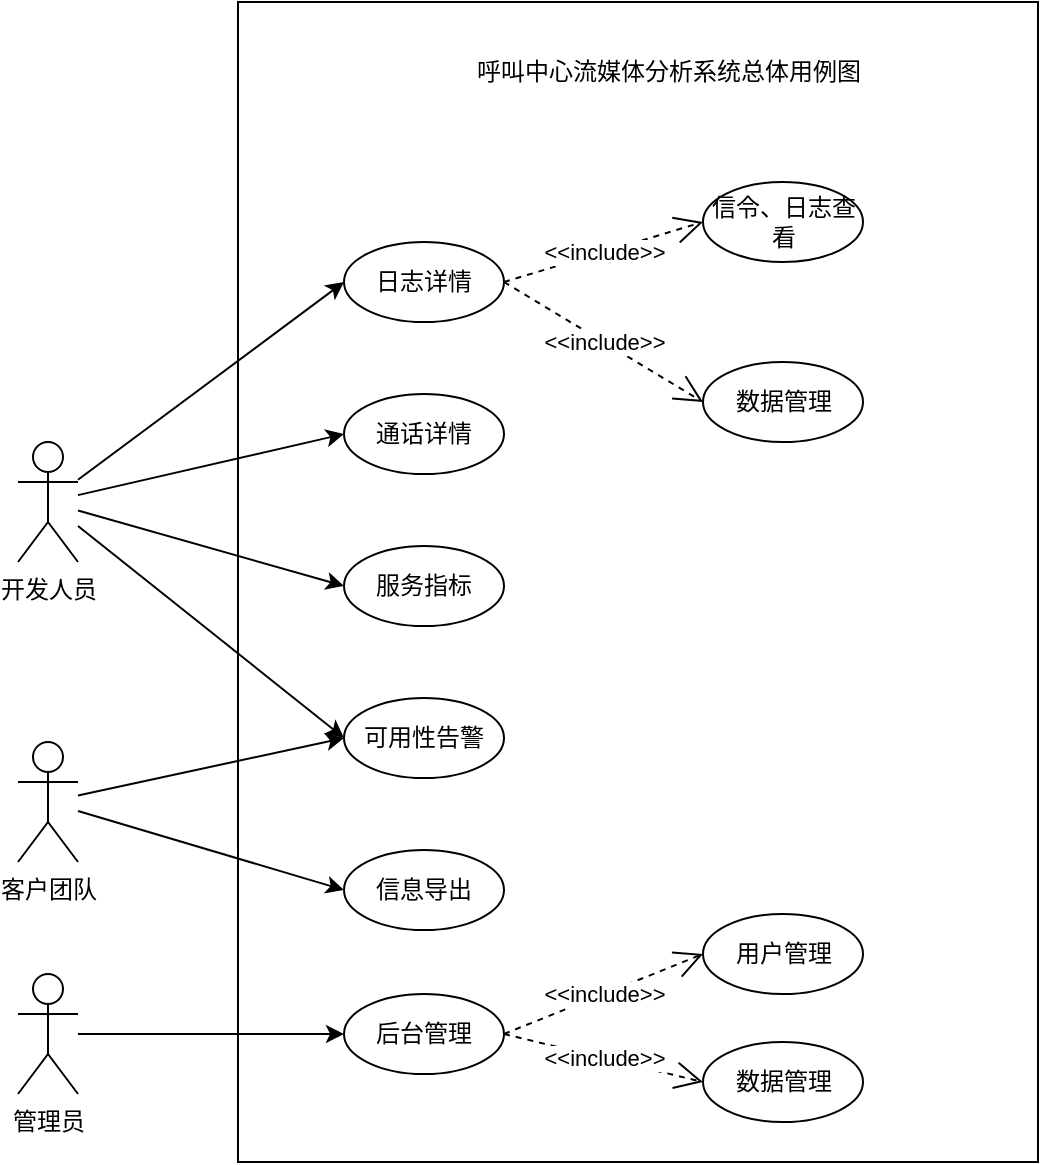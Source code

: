 <mxfile version="21.5.0" type="github">
  <diagram name="第 1 页" id="dLV8B7PmB_Wfx-uJp1rL">
    <mxGraphModel dx="1304" dy="692" grid="1" gridSize="10" guides="1" tooltips="1" connect="1" arrows="1" fold="1" page="1" pageScale="1" pageWidth="850" pageHeight="1100" math="0" shadow="0">
      <root>
        <mxCell id="0" />
        <mxCell id="1" parent="0" />
        <mxCell id="XAlhHjTypL2_oyEzdXbm-8" value="" style="rounded=0;whiteSpace=wrap;html=1;" vertex="1" parent="1">
          <mxGeometry x="360" y="30" width="400" height="580" as="geometry" />
        </mxCell>
        <mxCell id="XAlhHjTypL2_oyEzdXbm-36" style="rounded=0;orthogonalLoop=1;jettySize=auto;html=1;entryX=0;entryY=0.5;entryDx=0;entryDy=0;" edge="1" parent="1" source="XAlhHjTypL2_oyEzdXbm-1" target="XAlhHjTypL2_oyEzdXbm-11">
          <mxGeometry relative="1" as="geometry" />
        </mxCell>
        <mxCell id="XAlhHjTypL2_oyEzdXbm-37" style="rounded=0;orthogonalLoop=1;jettySize=auto;html=1;entryX=0;entryY=0.5;entryDx=0;entryDy=0;" edge="1" parent="1" source="XAlhHjTypL2_oyEzdXbm-1" target="XAlhHjTypL2_oyEzdXbm-9">
          <mxGeometry relative="1" as="geometry" />
        </mxCell>
        <mxCell id="XAlhHjTypL2_oyEzdXbm-38" value="" style="rounded=0;orthogonalLoop=1;jettySize=auto;html=1;entryX=0;entryY=0.5;entryDx=0;entryDy=0;" edge="1" parent="1" source="XAlhHjTypL2_oyEzdXbm-1" target="XAlhHjTypL2_oyEzdXbm-12">
          <mxGeometry relative="1" as="geometry" />
        </mxCell>
        <mxCell id="XAlhHjTypL2_oyEzdXbm-39" style="rounded=0;orthogonalLoop=1;jettySize=auto;html=1;entryX=0;entryY=0.5;entryDx=0;entryDy=0;" edge="1" parent="1" source="XAlhHjTypL2_oyEzdXbm-1" target="XAlhHjTypL2_oyEzdXbm-13">
          <mxGeometry relative="1" as="geometry" />
        </mxCell>
        <mxCell id="XAlhHjTypL2_oyEzdXbm-1" value="开发人员" style="shape=umlActor;verticalLabelPosition=bottom;verticalAlign=top;html=1;outlineConnect=0;" vertex="1" parent="1">
          <mxGeometry x="250" y="250" width="30" height="60" as="geometry" />
        </mxCell>
        <mxCell id="XAlhHjTypL2_oyEzdXbm-40" style="rounded=0;orthogonalLoop=1;jettySize=auto;html=1;entryX=0;entryY=0.5;entryDx=0;entryDy=0;" edge="1" parent="1" source="XAlhHjTypL2_oyEzdXbm-6" target="XAlhHjTypL2_oyEzdXbm-14">
          <mxGeometry relative="1" as="geometry" />
        </mxCell>
        <mxCell id="XAlhHjTypL2_oyEzdXbm-6" value="管理员" style="shape=umlActor;verticalLabelPosition=bottom;verticalAlign=top;html=1;outlineConnect=0;" vertex="1" parent="1">
          <mxGeometry x="250" y="516" width="30" height="60" as="geometry" />
        </mxCell>
        <mxCell id="XAlhHjTypL2_oyEzdXbm-9" value="通话详情" style="ellipse;whiteSpace=wrap;html=1;movable=1;resizable=1;rotatable=1;deletable=1;editable=1;locked=0;connectable=1;" vertex="1" parent="1">
          <mxGeometry x="413" y="226" width="80" height="40" as="geometry" />
        </mxCell>
        <mxCell id="XAlhHjTypL2_oyEzdXbm-41" style="rounded=0;orthogonalLoop=1;jettySize=auto;html=1;entryX=0;entryY=0.5;entryDx=0;entryDy=0;" edge="1" parent="1" source="XAlhHjTypL2_oyEzdXbm-10" target="XAlhHjTypL2_oyEzdXbm-19">
          <mxGeometry relative="1" as="geometry" />
        </mxCell>
        <mxCell id="XAlhHjTypL2_oyEzdXbm-42" style="rounded=0;orthogonalLoop=1;jettySize=auto;html=1;entryX=0;entryY=0.5;entryDx=0;entryDy=0;" edge="1" parent="1" source="XAlhHjTypL2_oyEzdXbm-10" target="XAlhHjTypL2_oyEzdXbm-13">
          <mxGeometry relative="1" as="geometry" />
        </mxCell>
        <mxCell id="XAlhHjTypL2_oyEzdXbm-10" value="客户团队" style="shape=umlActor;verticalLabelPosition=bottom;verticalAlign=top;html=1;outlineConnect=0;" vertex="1" parent="1">
          <mxGeometry x="250" y="400" width="30" height="60" as="geometry" />
        </mxCell>
        <mxCell id="XAlhHjTypL2_oyEzdXbm-11" value="日志详情" style="ellipse;whiteSpace=wrap;html=1;movable=1;resizable=1;rotatable=1;deletable=1;editable=1;locked=0;connectable=1;" vertex="1" parent="1">
          <mxGeometry x="413" y="150" width="80" height="40" as="geometry" />
        </mxCell>
        <mxCell id="XAlhHjTypL2_oyEzdXbm-12" value="服务指标" style="ellipse;whiteSpace=wrap;html=1;movable=1;resizable=1;rotatable=1;deletable=1;editable=1;locked=0;connectable=1;" vertex="1" parent="1">
          <mxGeometry x="413" y="302" width="80" height="40" as="geometry" />
        </mxCell>
        <mxCell id="XAlhHjTypL2_oyEzdXbm-13" value="可用性告警" style="ellipse;whiteSpace=wrap;html=1;movable=1;resizable=1;rotatable=1;deletable=1;editable=1;locked=0;connectable=1;" vertex="1" parent="1">
          <mxGeometry x="413" y="378" width="80" height="40" as="geometry" />
        </mxCell>
        <mxCell id="XAlhHjTypL2_oyEzdXbm-14" value="后台管理" style="ellipse;whiteSpace=wrap;html=1;movable=1;resizable=1;rotatable=1;deletable=1;editable=1;locked=0;connectable=1;" vertex="1" parent="1">
          <mxGeometry x="413" y="526" width="80" height="40" as="geometry" />
        </mxCell>
        <mxCell id="XAlhHjTypL2_oyEzdXbm-15" value="信令、日志查看" style="ellipse;whiteSpace=wrap;html=1;" vertex="1" parent="1">
          <mxGeometry x="592.5" y="120" width="80" height="40" as="geometry" />
        </mxCell>
        <mxCell id="XAlhHjTypL2_oyEzdXbm-19" value="信息导出" style="ellipse;whiteSpace=wrap;html=1;movable=1;resizable=1;rotatable=1;deletable=1;editable=1;locked=0;connectable=1;" vertex="1" parent="1">
          <mxGeometry x="413" y="454" width="80" height="40" as="geometry" />
        </mxCell>
        <mxCell id="XAlhHjTypL2_oyEzdXbm-20" value="数据管理" style="ellipse;whiteSpace=wrap;html=1;" vertex="1" parent="1">
          <mxGeometry x="592.5" y="210" width="80" height="40" as="geometry" />
        </mxCell>
        <mxCell id="XAlhHjTypL2_oyEzdXbm-22" value="呼叫中心流媒体分析系统总体用例图" style="text;html=1;strokeColor=none;fillColor=none;align=center;verticalAlign=middle;whiteSpace=wrap;rounded=0;" vertex="1" parent="1">
          <mxGeometry x="477.5" y="50" width="195" height="30" as="geometry" />
        </mxCell>
        <mxCell id="XAlhHjTypL2_oyEzdXbm-24" value="&amp;lt;&amp;lt;include&amp;gt;&amp;gt;" style="endArrow=open;endSize=12;dashed=1;html=1;rounded=0;exitX=1;exitY=0.5;exitDx=0;exitDy=0;entryX=0;entryY=0.5;entryDx=0;entryDy=0;" edge="1" parent="1" source="XAlhHjTypL2_oyEzdXbm-11" target="XAlhHjTypL2_oyEzdXbm-15">
          <mxGeometry width="160" relative="1" as="geometry">
            <mxPoint x="390" y="310" as="sourcePoint" />
            <mxPoint x="550" y="310" as="targetPoint" />
          </mxGeometry>
        </mxCell>
        <mxCell id="XAlhHjTypL2_oyEzdXbm-25" value="&amp;lt;&amp;lt;include&amp;gt;&amp;gt;" style="endArrow=open;endSize=12;dashed=1;html=1;rounded=0;exitX=1;exitY=0.5;exitDx=0;exitDy=0;entryX=0;entryY=0.5;entryDx=0;entryDy=0;" edge="1" parent="1" source="XAlhHjTypL2_oyEzdXbm-11" target="XAlhHjTypL2_oyEzdXbm-20">
          <mxGeometry width="160" relative="1" as="geometry">
            <mxPoint x="535" y="150" as="sourcePoint" />
            <mxPoint x="430" y="120" as="targetPoint" />
          </mxGeometry>
        </mxCell>
        <mxCell id="XAlhHjTypL2_oyEzdXbm-26" value="用户管理" style="ellipse;whiteSpace=wrap;html=1;" vertex="1" parent="1">
          <mxGeometry x="592.5" y="486" width="80" height="40" as="geometry" />
        </mxCell>
        <mxCell id="XAlhHjTypL2_oyEzdXbm-27" value="&amp;lt;&amp;lt;include&amp;gt;&amp;gt;" style="endArrow=open;endSize=12;dashed=1;html=1;rounded=0;exitX=1;exitY=0.5;exitDx=0;exitDy=0;entryX=0;entryY=0.5;entryDx=0;entryDy=0;" edge="1" parent="1" target="XAlhHjTypL2_oyEzdXbm-26" source="XAlhHjTypL2_oyEzdXbm-14">
          <mxGeometry width="160" relative="1" as="geometry">
            <mxPoint x="518" y="438" as="sourcePoint" />
            <mxPoint x="543" y="608" as="targetPoint" />
          </mxGeometry>
        </mxCell>
        <mxCell id="XAlhHjTypL2_oyEzdXbm-30" value="数据管理" style="ellipse;whiteSpace=wrap;html=1;" vertex="1" parent="1">
          <mxGeometry x="592.5" y="550" width="80" height="40" as="geometry" />
        </mxCell>
        <mxCell id="XAlhHjTypL2_oyEzdXbm-31" value="&amp;lt;&amp;lt;include&amp;gt;&amp;gt;" style="endArrow=open;endSize=12;dashed=1;html=1;rounded=0;exitX=1;exitY=0.5;exitDx=0;exitDy=0;entryX=0;entryY=0.5;entryDx=0;entryDy=0;" edge="1" parent="1" target="XAlhHjTypL2_oyEzdXbm-30" source="XAlhHjTypL2_oyEzdXbm-14">
          <mxGeometry width="160" relative="1" as="geometry">
            <mxPoint x="525" y="506" as="sourcePoint" />
            <mxPoint x="543" y="670" as="targetPoint" />
          </mxGeometry>
        </mxCell>
      </root>
    </mxGraphModel>
  </diagram>
</mxfile>
